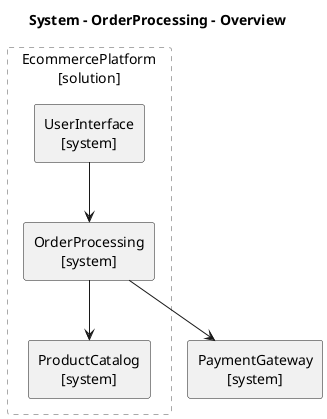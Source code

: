 @startuml EcommercePlatform.OrderProcessing_overview
title System - OrderProcessing - Overview
skinparam defaultTextAlignment center
skinparam defaultTextAlignment<<atomic>> center
skinparam wrapWidth 200
skinparam maxMessageSize 150
hide stereotype
<style>
.composite {
BackgroundColor: transparent
LineColor: darkgray
LineStyle: 5
FontStyle: normal
}
</style>
rectangle EcommercePlatform as "EcommercePlatform\n[solution]" <<composite>> {
rectangle EcommercePlatform.UserInterface <<system>> <<atomic>> [
UserInterface
[system]
]
rectangle EcommercePlatform.OrderProcessing <<system>> <<atomic>> [
OrderProcessing
[system]
]
rectangle EcommercePlatform.ProductCatalog <<system>> <<atomic>> [
ProductCatalog
[system]
]
}
rectangle PaymentGateway <<system>> <<atomic>> [
PaymentGateway
[system]
]
EcommercePlatform.OrderProcessing --> EcommercePlatform.ProductCatalog
EcommercePlatform.OrderProcessing --> PaymentGateway
EcommercePlatform.UserInterface --> EcommercePlatform.OrderProcessing
@enduml
